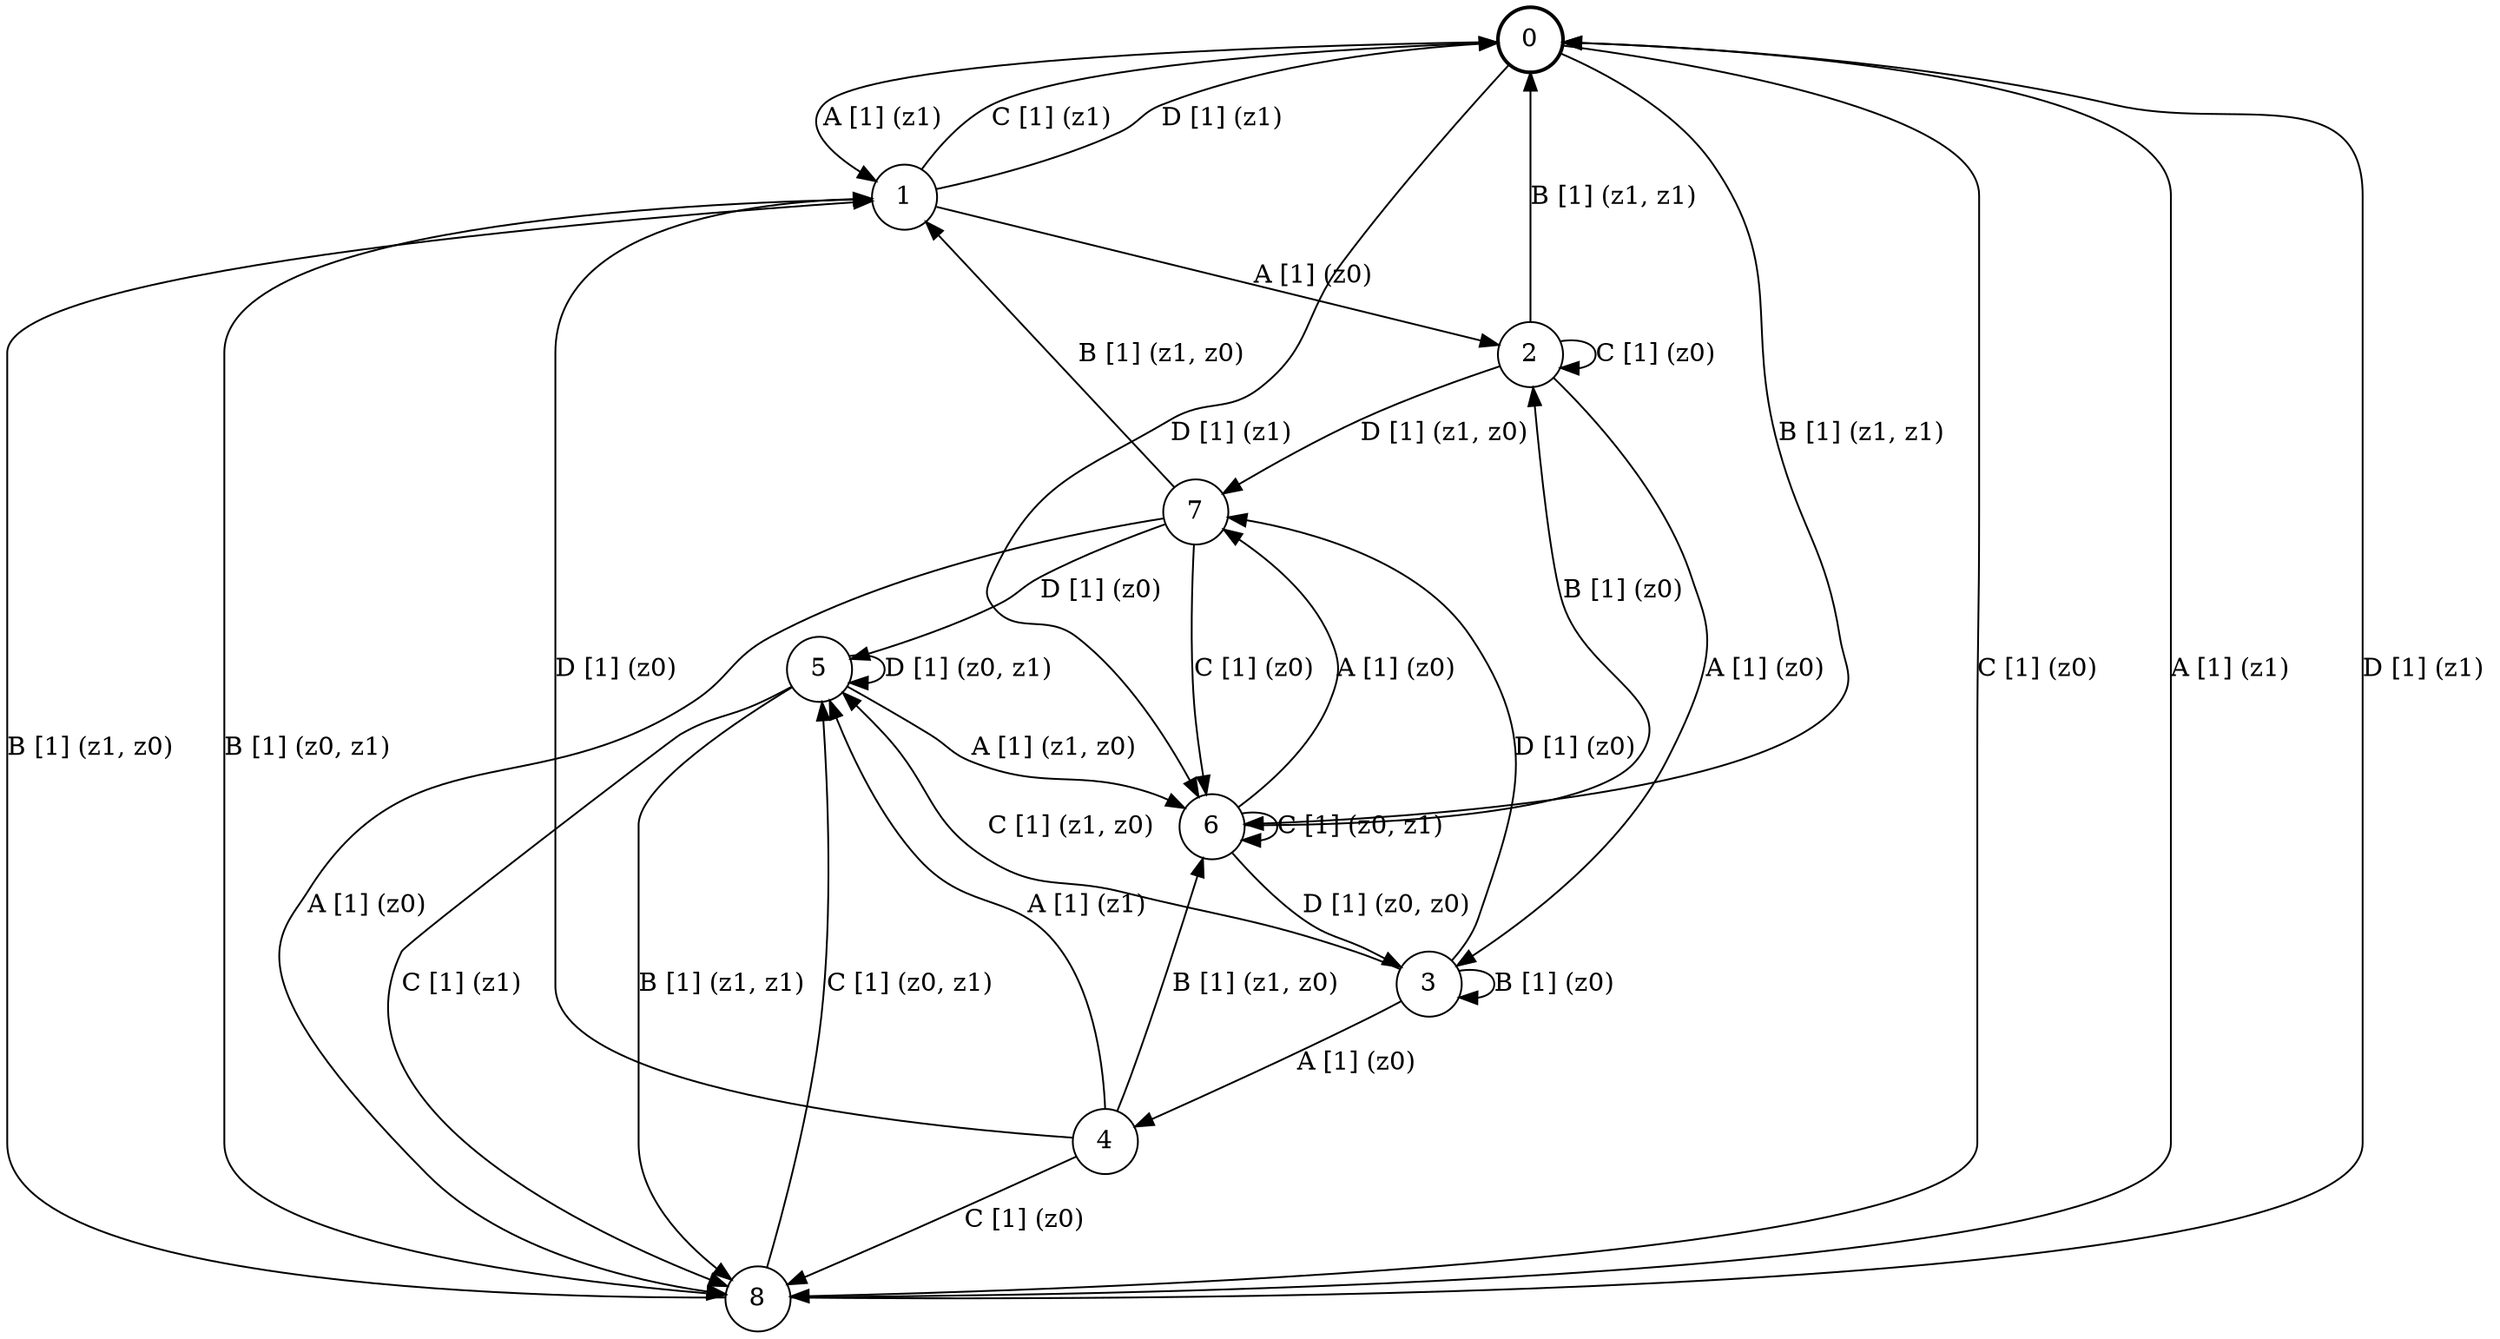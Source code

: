 # generated file, don't try to modify
# command: dot -Tpng <filename> > tree.png
digraph Automaton {
    node [shape = circle];
    0 [style = "bold"];
    0 -> 1 [label = "A [1] (z1) "];
    0 -> 6 [label = "B [1] (z1, z1) "];
    0 -> 8 [label = "C [1] (z0) "];
    0 -> 6 [label = "D [1] (z1) "];
    1 -> 2 [label = "A [1] (z0) "];
    1 -> 8 [label = "B [1] (z0, z1) "];
    1 -> 0 [label = "C [1] (z1) "];
    1 -> 0 [label = "D [1] (z1) "];
    2 -> 3 [label = "A [1] (z0) "];
    2 -> 0 [label = "B [1] (z1, z1) "];
    2 -> 2 [label = "C [1] (z0) "];
    2 -> 7 [label = "D [1] (z1, z0) "];
    3 -> 4 [label = "A [1] (z0) "];
    3 -> 3 [label = "B [1] (z0) "];
    3 -> 5 [label = "C [1] (z1, z0) "];
    3 -> 7 [label = "D [1] (z0) "];
    4 -> 5 [label = "A [1] (z1) "];
    4 -> 6 [label = "B [1] (z1, z0) "];
    4 -> 8 [label = "C [1] (z0) "];
    4 -> 1 [label = "D [1] (z0) "];
    5 -> 6 [label = "A [1] (z1, z0) "];
    5 -> 8 [label = "B [1] (z1, z1) "];
    5 -> 8 [label = "C [1] (z1) "];
    5 -> 5 [label = "D [1] (z0, z1) "];
    6 -> 7 [label = "A [1] (z0) "];
    6 -> 2 [label = "B [1] (z0) "];
    6 -> 6 [label = "C [1] (z0, z1) "];
    6 -> 3 [label = "D [1] (z0, z0) "];
    7 -> 8 [label = "A [1] (z0) "];
    7 -> 1 [label = "B [1] (z1, z0) "];
    7 -> 6 [label = "C [1] (z0) "];
    7 -> 5 [label = "D [1] (z0) "];
    8 -> 0 [label = "A [1] (z1) "];
    8 -> 1 [label = "B [1] (z1, z0) "];
    8 -> 5 [label = "C [1] (z0, z1) "];
    8 -> 0 [label = "D [1] (z1) "];
}

